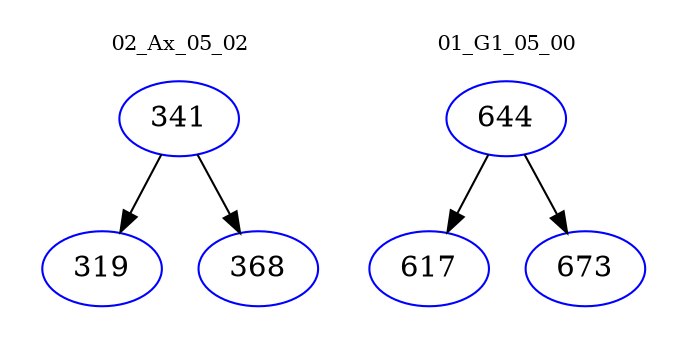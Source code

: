 digraph{
subgraph cluster_0 {
color = white
label = "02_Ax_05_02";
fontsize=10;
T0_341 [label="341", color="blue"]
T0_341 -> T0_319 [color="black"]
T0_319 [label="319", color="blue"]
T0_341 -> T0_368 [color="black"]
T0_368 [label="368", color="blue"]
}
subgraph cluster_1 {
color = white
label = "01_G1_05_00";
fontsize=10;
T1_644 [label="644", color="blue"]
T1_644 -> T1_617 [color="black"]
T1_617 [label="617", color="blue"]
T1_644 -> T1_673 [color="black"]
T1_673 [label="673", color="blue"]
}
}
